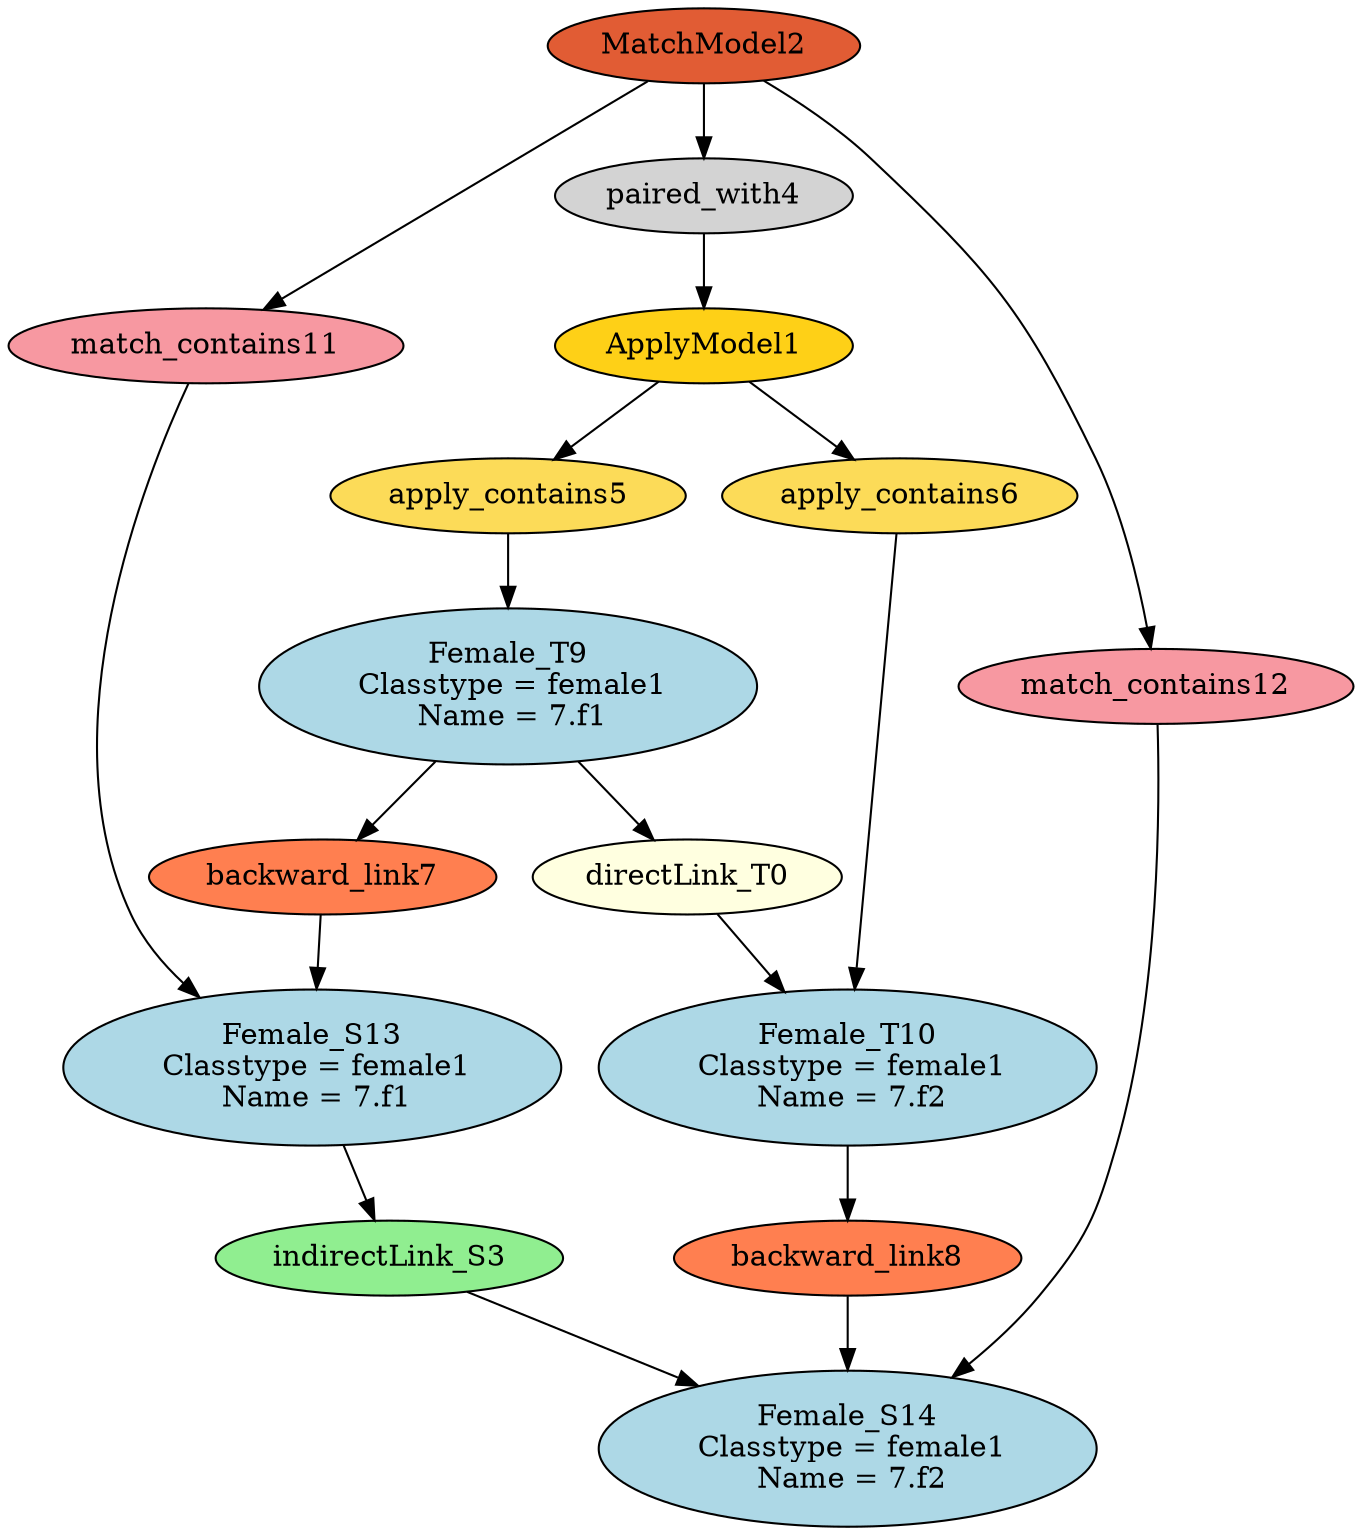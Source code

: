 digraph rule_FF2FF_run1 {
"directLink_T0\n" [style=filled, fillcolor=lightyellow];
ApplyModel1 [style=filled, fillcolor="#FED017"];
MatchModel2 [style=filled, fillcolor="#E15C34"];
indirectLink_S3 [style=filled, fillcolor=lightgreen];
paired_with4 [style=filled, fillcolor=lightgray];
apply_contains5 [style=filled, fillcolor="#FCDB58"];
apply_contains6 [style=filled, fillcolor="#FCDB58"];
backward_link7 [style=filled, fillcolor=coral];
backward_link8 [style=filled, fillcolor=coral];
"Female_T9\n Classtype = female1\n Name = 7.f1" [style=filled, fillcolor=lightblue];
"Female_T10\n Classtype = female1\n Name = 7.f2" [style=filled, fillcolor=lightblue];
match_contains11 [style=filled, fillcolor="#F798A1"];
match_contains12 [style=filled, fillcolor="#F798A1"];
"Female_S13\n Classtype = female1\n Name = 7.f1" [style=filled, fillcolor=lightblue];
"Female_S14\n Classtype = female1\n Name = 7.f2" [style=filled, fillcolor=lightblue];
ApplyModel1 -> apply_contains5;
apply_contains5 -> "Female_T9\n Classtype = female1\n Name = 7.f1";
ApplyModel1 -> apply_contains6;
apply_contains6 -> "Female_T10\n Classtype = female1\n Name = 7.f2";
"Female_T9\n Classtype = female1\n Name = 7.f1" -> backward_link7;
backward_link7 -> "Female_S13\n Classtype = female1\n Name = 7.f1";
"Female_T10\n Classtype = female1\n Name = 7.f2" -> backward_link8;
backward_link8 -> "Female_S14\n Classtype = female1\n Name = 7.f2";
"Female_T9\n Classtype = female1\n Name = 7.f1" -> "directLink_T0\n";
"directLink_T0\n" -> "Female_T10\n Classtype = female1\n Name = 7.f2";
paired_with4 -> ApplyModel1;
MatchModel2 -> paired_with4;
MatchModel2 -> match_contains11;
MatchModel2 -> match_contains12;
"Female_S13\n Classtype = female1\n Name = 7.f1" -> indirectLink_S3;
indirectLink_S3 -> "Female_S14\n Classtype = female1\n Name = 7.f2";
match_contains11 -> "Female_S13\n Classtype = female1\n Name = 7.f1";
match_contains12 -> "Female_S14\n Classtype = female1\n Name = 7.f2";
}
